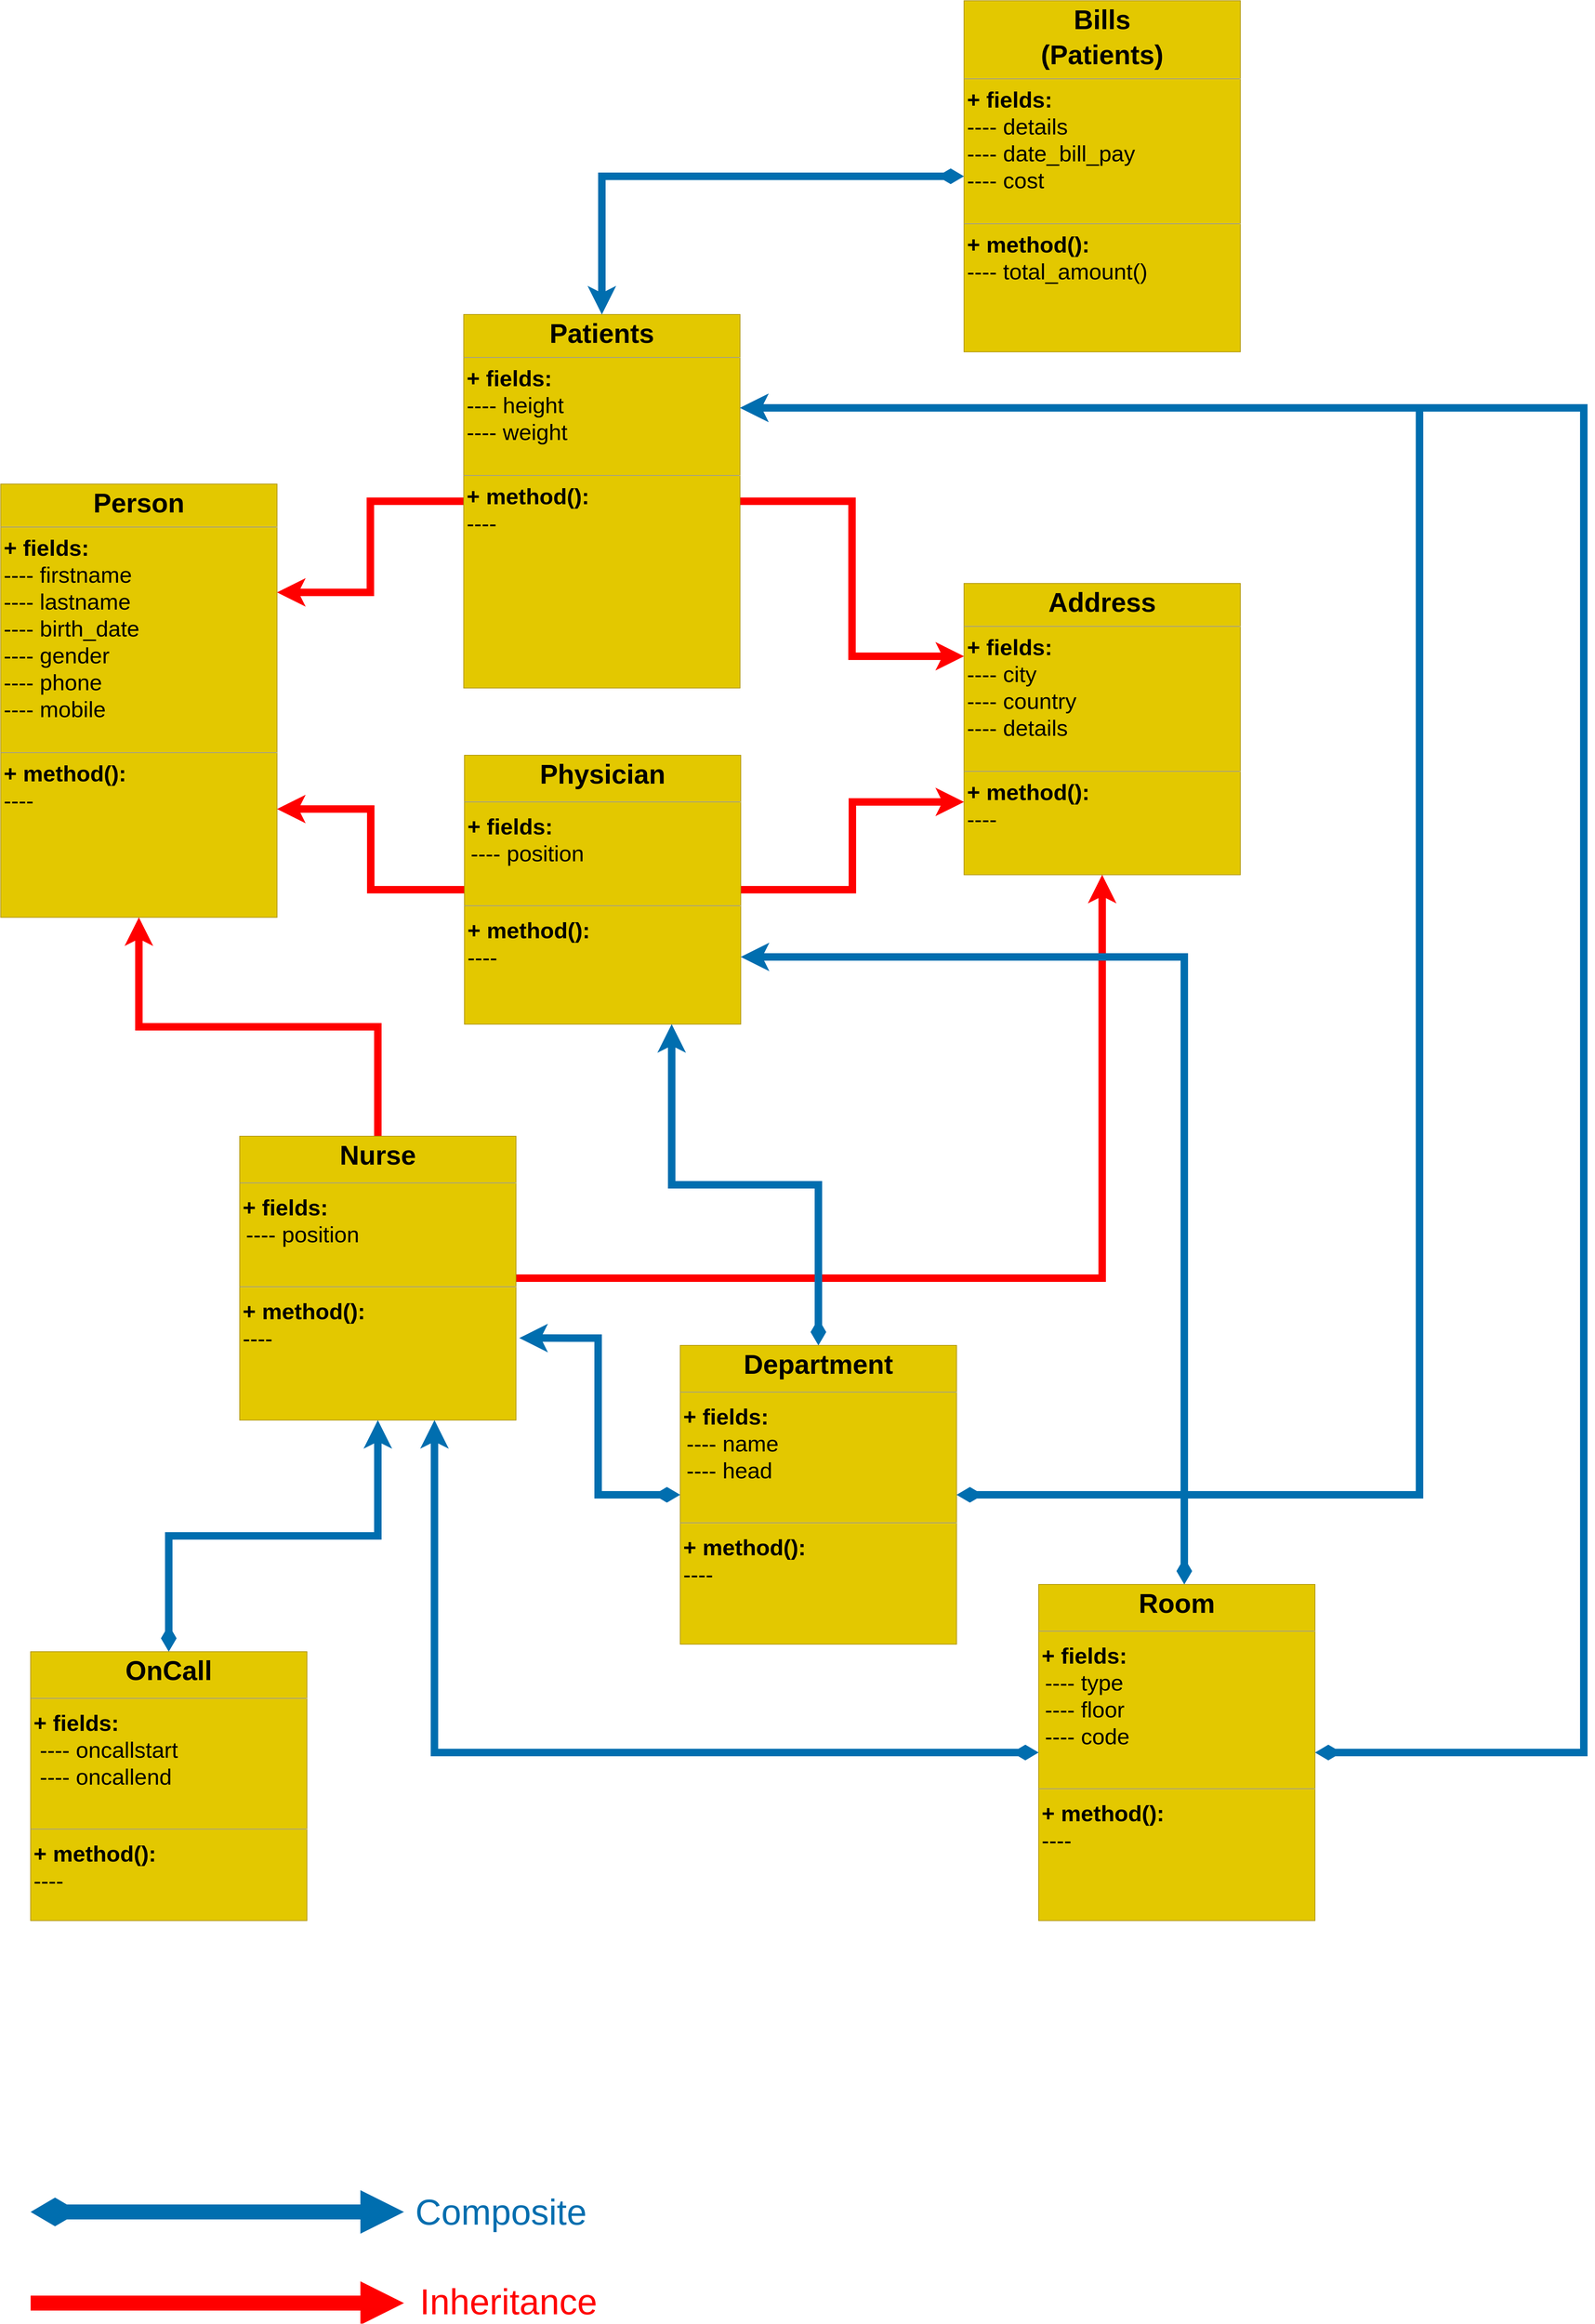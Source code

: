 <mxfile version="13.6.5">
    <diagram id="4EZVcj2KVTil-zg5R6UK" name="Page-1">
        <mxGraphModel dx="7287" dy="2320" grid="1" gridSize="10" guides="1" tooltips="1" connect="1" arrows="1" fold="1" page="1" pageScale="1" pageWidth="2336" pageHeight="1654" math="0" shadow="0">
            <root>
                <mxCell id="0"/>
                <mxCell id="1" parent="0"/>
                <mxCell id="23" style="edgeStyle=orthogonalEdgeStyle;rounded=0;orthogonalLoop=1;jettySize=auto;html=1;strokeColor=#FF0000;strokeWidth=10;entryX=1;entryY=0.75;entryDx=0;entryDy=0;" parent="1" source="17" target="21" edge="1">
                    <mxGeometry relative="1" as="geometry"/>
                </mxCell>
                <mxCell id="26" style="edgeStyle=orthogonalEdgeStyle;rounded=0;orthogonalLoop=1;jettySize=auto;html=1;entryX=0;entryY=0.75;entryDx=0;entryDy=0;strokeColor=#FF0000;strokeWidth=10;" parent="1" source="17" target="24" edge="1">
                    <mxGeometry relative="1" as="geometry"/>
                </mxCell>
                <mxCell id="17" value="&lt;p style=&quot;margin: 0px ; margin-top: 4px ; text-align: center&quot;&gt;&lt;span style=&quot;font-size: 36px&quot;&gt;&lt;b&gt;Physician&lt;/b&gt;&lt;/span&gt;&lt;/p&gt;&lt;hr size=&quot;1&quot;&gt;&lt;p style=&quot;margin: 0px ; margin-left: 4px&quot;&gt;&lt;font style=&quot;font-size: 30px&quot;&gt;&lt;b&gt;+ fields:&lt;/b&gt;&lt;/font&gt;&lt;span&gt;&amp;nbsp;&lt;/span&gt;&lt;/p&gt;&amp;nbsp;---- position&lt;p style=&quot;margin: 0px ; margin-left: 4px&quot;&gt;&lt;font style=&quot;font-size: 30px&quot;&gt;&lt;br&gt;&lt;/font&gt;&lt;/p&gt;&lt;hr size=&quot;1&quot;&gt;&lt;p style=&quot;margin: 0px ; margin-left: 4px&quot;&gt;&lt;font style=&quot;font-size: 30px&quot;&gt;&lt;b&gt;+ method():&lt;/b&gt;&lt;/font&gt;&lt;/p&gt;&lt;p style=&quot;margin: 0px ; margin-left: 4px&quot;&gt;&lt;font style=&quot;font-size: 30px&quot;&gt;----&amp;nbsp;&lt;/font&gt;&lt;br&gt;&lt;/p&gt;" style="verticalAlign=top;align=left;overflow=fill;fontSize=30;fontFamily=Helvetica;html=1;fillColor=#e3c800;strokeColor=#B09500;fontColor=#000000;" parent="1" vertex="1">
                    <mxGeometry x="681" y="1010" width="370" height="360" as="geometry"/>
                </mxCell>
                <mxCell id="22" style="edgeStyle=orthogonalEdgeStyle;rounded=0;orthogonalLoop=1;jettySize=auto;html=1;entryX=1;entryY=0.25;entryDx=0;entryDy=0;strokeWidth=10;fillColor=#a20025;strokeColor=#FF0000;" parent="1" source="19" target="21" edge="1">
                    <mxGeometry relative="1" as="geometry"/>
                </mxCell>
                <mxCell id="25" style="edgeStyle=orthogonalEdgeStyle;rounded=0;orthogonalLoop=1;jettySize=auto;html=1;entryX=0;entryY=0.25;entryDx=0;entryDy=0;strokeColor=#FF0000;strokeWidth=10;" parent="1" source="19" target="24" edge="1">
                    <mxGeometry relative="1" as="geometry"/>
                </mxCell>
                <mxCell id="19" value="&lt;p style=&quot;margin: 0px ; margin-top: 4px ; text-align: center&quot;&gt;&lt;span style=&quot;font-size: 36px&quot;&gt;&lt;b&gt;Patients&lt;/b&gt;&lt;/span&gt;&lt;/p&gt;&lt;hr size=&quot;1&quot;&gt;&lt;p style=&quot;margin: 0px 0px 0px 4px ; font-size: 30px&quot;&gt;&lt;font style=&quot;font-size: 30px&quot;&gt;&lt;b&gt;+ fields:&lt;/b&gt;&lt;/font&gt;&lt;/p&gt;&lt;p style=&quot;margin: 0px 0px 0px 4px ; font-size: 30px&quot;&gt;&lt;font style=&quot;font-size: 30px&quot;&gt;---- height&lt;/font&gt;&lt;/p&gt;&lt;p style=&quot;margin: 0px 0px 0px 4px ; font-size: 30px&quot;&gt;&lt;font style=&quot;font-size: 30px&quot;&gt;---- weight&lt;/font&gt;&lt;/p&gt;&lt;p style=&quot;margin: 0px ; margin-left: 4px&quot;&gt;&lt;span style=&quot;font-size: 24px&quot;&gt;&lt;br&gt;&lt;/span&gt;&lt;/p&gt;&lt;hr size=&quot;1&quot;&gt;&lt;p style=&quot;margin: 0px 0px 0px 4px ; font-size: 30px&quot;&gt;&lt;font style=&quot;font-size: 30px&quot;&gt;&lt;b&gt;+ method():&lt;/b&gt;&lt;/font&gt;&lt;/p&gt;&lt;p style=&quot;margin: 0px 0px 0px 4px ; font-size: 30px&quot;&gt;&lt;font style=&quot;font-size: 30px&quot;&gt;----&amp;nbsp;&lt;/font&gt;&lt;br&gt;&lt;/p&gt;" style="verticalAlign=top;align=left;overflow=fill;fontSize=20;fontFamily=Helvetica;html=1;fillColor=#e3c800;strokeColor=#B09500;fontColor=#000000;" parent="1" vertex="1">
                    <mxGeometry x="680" y="420" width="370" height="500" as="geometry"/>
                </mxCell>
                <mxCell id="21" value="&lt;p style=&quot;margin: 0px ; margin-top: 4px ; text-align: center&quot;&gt;&lt;span style=&quot;font-size: 36px&quot;&gt;&lt;b&gt;Person&lt;/b&gt;&lt;/span&gt;&lt;/p&gt;&lt;hr size=&quot;1&quot;&gt;&lt;p style=&quot;margin: 0px 0px 0px 4px ; font-size: 30px&quot;&gt;&lt;font style=&quot;font-size: 30px&quot;&gt;&lt;b&gt;+ fields:&lt;br&gt;&lt;/b&gt;&lt;/font&gt;&lt;/p&gt;&lt;p style=&quot;margin: 0px 0px 0px 4px ; font-size: 30px&quot;&gt;&lt;font style=&quot;font-size: 30px&quot;&gt;---- firstname&lt;/font&gt;&lt;/p&gt;&lt;p style=&quot;margin: 0px 0px 0px 4px ; font-size: 30px&quot;&gt;&lt;font style=&quot;font-size: 30px&quot;&gt;---- lastname&lt;br&gt;&lt;/font&gt;&lt;/p&gt;&lt;p style=&quot;margin: 0px 0px 0px 4px ; font-size: 30px&quot;&gt;&lt;font style=&quot;font-size: 30px&quot;&gt;---- birth_date&lt;br&gt;&lt;/font&gt;&lt;/p&gt;&lt;p style=&quot;margin: 0px 0px 0px 4px ; font-size: 30px&quot;&gt;&lt;font style=&quot;font-size: 30px&quot;&gt;---- gender&lt;/font&gt;&lt;/p&gt;&lt;p style=&quot;margin: 0px 0px 0px 4px ; font-size: 30px&quot;&gt;&lt;font style=&quot;font-size: 30px&quot;&gt;---- phone&lt;br&gt;&lt;/font&gt;&lt;/p&gt;&lt;p style=&quot;margin: 0px 0px 0px 4px ; font-size: 30px&quot;&gt;&lt;font style=&quot;font-size: 30px&quot;&gt;---- mobile&lt;/font&gt;&lt;span style=&quot;font-size: 24px&quot;&gt;&lt;br&gt;&lt;/span&gt;&lt;/p&gt;&lt;p style=&quot;margin: 0px ; margin-left: 4px&quot;&gt;&lt;span style=&quot;font-size: 24px&quot;&gt;&lt;br&gt;&lt;/span&gt;&lt;/p&gt;&lt;hr size=&quot;1&quot;&gt;&lt;p style=&quot;margin: 0px 0px 0px 4px ; font-size: 30px&quot;&gt;&lt;font style=&quot;font-size: 30px&quot;&gt;&lt;b&gt;+ method():&lt;/b&gt;&lt;/font&gt;&lt;/p&gt;&lt;p style=&quot;margin: 0px 0px 0px 4px ; font-size: 30px&quot;&gt;&lt;font style=&quot;font-size: 30px&quot;&gt;----&amp;nbsp;&lt;/font&gt;&lt;br&gt;&lt;/p&gt;" style="verticalAlign=top;align=left;overflow=fill;fontSize=20;fontFamily=Helvetica;html=1;fillColor=#e3c800;strokeColor=#B09500;fontColor=#000000;" parent="1" vertex="1">
                    <mxGeometry x="60" y="647" width="370" height="580" as="geometry"/>
                </mxCell>
                <mxCell id="24" value="&lt;p style=&quot;margin: 0px ; margin-top: 4px ; text-align: center&quot;&gt;&lt;span style=&quot;font-size: 36px&quot;&gt;&lt;b&gt;Address&lt;/b&gt;&lt;/span&gt;&lt;/p&gt;&lt;hr size=&quot;1&quot;&gt;&lt;p style=&quot;margin: 0px 0px 0px 4px ; font-size: 30px&quot;&gt;&lt;font style=&quot;font-size: 30px&quot;&gt;&lt;b&gt;+ fields:&lt;br&gt;&lt;/b&gt;&lt;/font&gt;&lt;/p&gt;&lt;p style=&quot;margin: 0px 0px 0px 4px ; font-size: 30px&quot;&gt;&lt;font style=&quot;font-size: 30px&quot;&gt;---- city&lt;/font&gt;&lt;/p&gt;&lt;p style=&quot;margin: 0px 0px 0px 4px ; font-size: 30px&quot;&gt;&lt;font style=&quot;font-size: 30px&quot;&gt;---- country&lt;br&gt;&lt;/font&gt;&lt;/p&gt;&lt;p style=&quot;margin: 0px 0px 0px 4px ; font-size: 30px&quot;&gt;&lt;font style=&quot;font-size: 30px&quot;&gt;---- details&lt;/font&gt;&lt;/p&gt;&lt;p style=&quot;margin: 0px ; margin-left: 4px&quot;&gt;&lt;span style=&quot;font-size: 24px&quot;&gt;&lt;br&gt;&lt;/span&gt;&lt;/p&gt;&lt;hr size=&quot;1&quot;&gt;&lt;p style=&quot;margin: 0px 0px 0px 4px ; font-size: 30px&quot;&gt;&lt;font style=&quot;font-size: 30px&quot;&gt;&lt;b&gt;+ method():&lt;/b&gt;&lt;/font&gt;&lt;/p&gt;&lt;p style=&quot;margin: 0px 0px 0px 4px ; font-size: 30px&quot;&gt;&lt;font style=&quot;font-size: 30px&quot;&gt;----&amp;nbsp;&lt;/font&gt;&lt;br&gt;&lt;/p&gt;" style="verticalAlign=top;align=left;overflow=fill;fontSize=20;fontFamily=Helvetica;html=1;fillColor=#e3c800;strokeColor=#B09500;fontColor=#000000;" parent="1" vertex="1">
                    <mxGeometry x="1350" y="780" width="370" height="390" as="geometry"/>
                </mxCell>
                <mxCell id="28" style="edgeStyle=orthogonalEdgeStyle;rounded=0;orthogonalLoop=1;jettySize=auto;html=1;entryX=0.5;entryY=0;entryDx=0;entryDy=0;strokeWidth=10;startArrow=diamondThin;startFill=1;fillColor=#1ba1e2;strokeColor=#006EAF;" parent="1" source="27" target="19" edge="1">
                    <mxGeometry relative="1" as="geometry"/>
                </mxCell>
                <mxCell id="27" value="&lt;p style=&quot;margin: 0px ; margin-top: 4px ; text-align: center&quot;&gt;&lt;span style=&quot;font-size: 36px&quot;&gt;&lt;b&gt;Bills&lt;/b&gt;&lt;/span&gt;&lt;/p&gt;&lt;p style=&quot;margin: 0px ; margin-top: 4px ; text-align: center&quot;&gt;&lt;span style=&quot;font-size: 36px&quot;&gt;&lt;b&gt;(Patients)&lt;/b&gt;&lt;/span&gt;&lt;/p&gt;&lt;hr size=&quot;1&quot;&gt;&lt;p style=&quot;margin: 0px 0px 0px 4px ; font-size: 30px&quot;&gt;&lt;font style=&quot;font-size: 30px&quot;&gt;&lt;b&gt;+ fields:&lt;br&gt;&lt;/b&gt;&lt;/font&gt;&lt;/p&gt;&lt;p style=&quot;margin: 0px 0px 0px 4px ; font-size: 30px&quot;&gt;&lt;font style=&quot;font-size: 30px&quot;&gt;---- details&lt;b&gt;&lt;br&gt;&lt;/b&gt;&lt;/font&gt;&lt;/p&gt;&lt;p style=&quot;margin: 0px 0px 0px 4px ; font-size: 30px&quot;&gt;&lt;font style=&quot;font-size: 30px&quot;&gt;---- date_bill_pay&lt;/font&gt;&lt;/p&gt;&lt;p style=&quot;margin: 0px 0px 0px 4px ; font-size: 30px&quot;&gt;&lt;font style=&quot;font-size: 30px&quot;&gt;---- cost&lt;br&gt;&lt;/font&gt;&lt;/p&gt;&lt;p style=&quot;margin: 0px ; margin-left: 4px&quot;&gt;&lt;span style=&quot;font-size: 24px&quot;&gt;&lt;br&gt;&lt;/span&gt;&lt;/p&gt;&lt;hr size=&quot;1&quot;&gt;&lt;p style=&quot;margin: 0px 0px 0px 4px ; font-size: 30px&quot;&gt;&lt;font style=&quot;font-size: 30px&quot;&gt;&lt;b&gt;+ method():&lt;/b&gt;&lt;/font&gt;&lt;/p&gt;&lt;p style=&quot;margin: 0px 0px 0px 4px ; font-size: 30px&quot;&gt;&lt;font style=&quot;font-size: 30px&quot;&gt;---- total_amount()&lt;/font&gt;&lt;br&gt;&lt;/p&gt;" style="verticalAlign=top;align=left;overflow=fill;fontSize=20;fontFamily=Helvetica;html=1;fillColor=#e3c800;strokeColor=#B09500;fontColor=#000000;" parent="1" vertex="1">
                    <mxGeometry x="1350" width="370" height="470" as="geometry"/>
                </mxCell>
                <mxCell id="30" style="edgeStyle=orthogonalEdgeStyle;rounded=0;orthogonalLoop=1;jettySize=auto;html=1;fillColor=#e51400;strokeWidth=10;strokeColor=#FF0000;" edge="1" parent="1" source="29" target="21">
                    <mxGeometry relative="1" as="geometry"/>
                </mxCell>
                <mxCell id="31" style="edgeStyle=orthogonalEdgeStyle;rounded=0;orthogonalLoop=1;jettySize=auto;html=1;entryX=0.5;entryY=1;entryDx=0;entryDy=0;strokeColor=#FF0000;strokeWidth=10;" edge="1" parent="1" source="29" target="24">
                    <mxGeometry relative="1" as="geometry"/>
                </mxCell>
                <mxCell id="29" value="&lt;p style=&quot;margin: 0px ; margin-top: 4px ; text-align: center&quot;&gt;&lt;span style=&quot;font-size: 36px&quot;&gt;&lt;b&gt;Nurse&lt;/b&gt;&lt;/span&gt;&lt;/p&gt;&lt;hr size=&quot;1&quot;&gt;&lt;p style=&quot;margin: 0px ; margin-left: 4px&quot;&gt;&lt;font style=&quot;font-size: 30px&quot;&gt;&lt;b&gt;+ fields:&lt;/b&gt;&lt;/font&gt;&lt;span&gt;&amp;nbsp;&lt;/span&gt;&lt;/p&gt;&amp;nbsp;---- position&lt;p style=&quot;margin: 0px ; margin-left: 4px&quot;&gt;&lt;font style=&quot;font-size: 30px&quot;&gt;&lt;br&gt;&lt;/font&gt;&lt;/p&gt;&lt;hr size=&quot;1&quot;&gt;&lt;p style=&quot;margin: 0px ; margin-left: 4px&quot;&gt;&lt;font style=&quot;font-size: 30px&quot;&gt;&lt;b&gt;+ method():&lt;/b&gt;&lt;/font&gt;&lt;/p&gt;&lt;p style=&quot;margin: 0px ; margin-left: 4px&quot;&gt;&lt;font style=&quot;font-size: 30px&quot;&gt;----&amp;nbsp;&lt;/font&gt;&lt;br&gt;&lt;/p&gt;" style="verticalAlign=top;align=left;overflow=fill;fontSize=30;fontFamily=Helvetica;html=1;fillColor=#e3c800;strokeColor=#B09500;fontColor=#000000;" vertex="1" parent="1">
                    <mxGeometry x="380" y="1520" width="370" height="380" as="geometry"/>
                </mxCell>
                <mxCell id="33" style="edgeStyle=orthogonalEdgeStyle;rounded=0;orthogonalLoop=1;jettySize=auto;html=1;entryX=0.5;entryY=1;entryDx=0;entryDy=0;strokeColor=#006EAF;strokeWidth=10;startArrow=diamondThin;startFill=1;" edge="1" parent="1" source="32" target="29">
                    <mxGeometry relative="1" as="geometry"/>
                </mxCell>
                <mxCell id="32" value="&lt;p style=&quot;margin: 0px ; margin-top: 4px ; text-align: center&quot;&gt;&lt;span style=&quot;font-size: 36px&quot;&gt;&lt;b&gt;OnCall&lt;/b&gt;&lt;/span&gt;&lt;/p&gt;&lt;hr size=&quot;1&quot;&gt;&lt;p style=&quot;margin: 0px ; margin-left: 4px&quot;&gt;&lt;font style=&quot;font-size: 30px&quot;&gt;&lt;b&gt;+ fields:&lt;/b&gt;&lt;/font&gt;&lt;span&gt;&amp;nbsp;&lt;/span&gt;&lt;/p&gt;&lt;p style=&quot;margin: 0px ; margin-left: 4px&quot;&gt;&lt;font style=&quot;font-size: 30px&quot;&gt;&amp;nbsp;---- oncallstart&lt;br&gt;&amp;nbsp;---- oncallend&lt;br&gt;&lt;/font&gt;&lt;/p&gt;&lt;p style=&quot;margin: 0px ; margin-left: 4px&quot;&gt;&lt;font style=&quot;font-size: 30px&quot;&gt;&lt;br&gt;&lt;/font&gt;&lt;/p&gt;&lt;hr size=&quot;1&quot;&gt;&lt;p style=&quot;margin: 0px ; margin-left: 4px&quot;&gt;&lt;font style=&quot;font-size: 30px&quot;&gt;&lt;b&gt;+ method():&lt;/b&gt;&lt;/font&gt;&lt;/p&gt;&lt;p style=&quot;margin: 0px ; margin-left: 4px&quot;&gt;&lt;font style=&quot;font-size: 30px&quot;&gt;----&amp;nbsp;&lt;/font&gt;&lt;br&gt;&lt;/p&gt;" style="verticalAlign=top;align=left;overflow=fill;fontSize=30;fontFamily=Helvetica;html=1;fillColor=#e3c800;strokeColor=#B09500;fontColor=#000000;" vertex="1" parent="1">
                    <mxGeometry x="100" y="2210" width="370" height="360" as="geometry"/>
                </mxCell>
                <mxCell id="38" style="edgeStyle=orthogonalEdgeStyle;rounded=0;orthogonalLoop=1;jettySize=auto;html=1;entryX=0.75;entryY=1;entryDx=0;entryDy=0;startArrow=diamondThin;startFill=1;strokeColor=#006EAF;strokeWidth=10;" edge="1" parent="1" source="34" target="17">
                    <mxGeometry relative="1" as="geometry"/>
                </mxCell>
                <mxCell id="40" style="edgeStyle=orthogonalEdgeStyle;rounded=0;orthogonalLoop=1;jettySize=auto;html=1;entryX=1.012;entryY=0.711;entryDx=0;entryDy=0;entryPerimeter=0;startArrow=diamondThin;startFill=1;strokeColor=#006EAF;strokeWidth=10;" edge="1" parent="1" source="34" target="29">
                    <mxGeometry relative="1" as="geometry"/>
                </mxCell>
                <mxCell id="41" style="edgeStyle=orthogonalEdgeStyle;rounded=0;orthogonalLoop=1;jettySize=auto;html=1;entryX=1;entryY=0.25;entryDx=0;entryDy=0;startArrow=diamondThin;startFill=1;strokeColor=#006EAF;strokeWidth=10;" edge="1" parent="1" source="34" target="19">
                    <mxGeometry relative="1" as="geometry">
                        <Array as="points">
                            <mxPoint x="1960" y="2000"/>
                            <mxPoint x="1960" y="545"/>
                        </Array>
                    </mxGeometry>
                </mxCell>
                <mxCell id="34" value="&lt;p style=&quot;margin: 0px ; margin-top: 4px ; text-align: center&quot;&gt;&lt;span style=&quot;font-size: 36px&quot;&gt;&lt;b&gt;Department&lt;/b&gt;&lt;/span&gt;&lt;/p&gt;&lt;hr size=&quot;1&quot;&gt;&lt;p style=&quot;margin: 0px ; margin-left: 4px&quot;&gt;&lt;font style=&quot;font-size: 30px&quot;&gt;&lt;b&gt;+ fields:&lt;/b&gt;&lt;/font&gt;&lt;span&gt;&amp;nbsp;&lt;/span&gt;&lt;/p&gt;&amp;nbsp;---- name&lt;br&gt;&amp;nbsp;---- head&lt;br&gt;&lt;p style=&quot;margin: 0px ; margin-left: 4px&quot;&gt;&lt;font style=&quot;font-size: 30px&quot;&gt;&lt;br&gt;&lt;/font&gt;&lt;/p&gt;&lt;hr size=&quot;1&quot;&gt;&lt;p style=&quot;margin: 0px ; margin-left: 4px&quot;&gt;&lt;font style=&quot;font-size: 30px&quot;&gt;&lt;b&gt;+ method():&lt;/b&gt;&lt;/font&gt;&lt;/p&gt;&lt;p style=&quot;margin: 0px ; margin-left: 4px&quot;&gt;&lt;font style=&quot;font-size: 30px&quot;&gt;----&amp;nbsp;&lt;/font&gt;&lt;br&gt;&lt;/p&gt;" style="verticalAlign=top;align=left;overflow=fill;fontSize=30;fontFamily=Helvetica;html=1;fillColor=#e3c800;strokeColor=#B09500;fontColor=#000000;" vertex="1" parent="1">
                    <mxGeometry x="970" y="1800" width="370" height="400" as="geometry"/>
                </mxCell>
                <mxCell id="36" style="edgeStyle=orthogonalEdgeStyle;rounded=0;orthogonalLoop=1;jettySize=auto;html=1;entryX=0.705;entryY=1;entryDx=0;entryDy=0;entryPerimeter=0;startArrow=diamondThin;startFill=1;strokeColor=#006EAF;strokeWidth=10;" edge="1" parent="1" source="35" target="29">
                    <mxGeometry relative="1" as="geometry"/>
                </mxCell>
                <mxCell id="39" style="edgeStyle=orthogonalEdgeStyle;rounded=0;orthogonalLoop=1;jettySize=auto;html=1;entryX=1;entryY=0.75;entryDx=0;entryDy=0;startArrow=diamondThin;startFill=1;strokeColor=#006EAF;strokeWidth=10;" edge="1" parent="1" source="35" target="17">
                    <mxGeometry relative="1" as="geometry">
                        <Array as="points">
                            <mxPoint x="1645" y="1280"/>
                        </Array>
                    </mxGeometry>
                </mxCell>
                <mxCell id="42" style="edgeStyle=orthogonalEdgeStyle;rounded=0;orthogonalLoop=1;jettySize=auto;html=1;entryX=1;entryY=0.25;entryDx=0;entryDy=0;startArrow=diamondThin;startFill=1;strokeColor=#006EAF;strokeWidth=10;" edge="1" parent="1" source="35" target="19">
                    <mxGeometry relative="1" as="geometry">
                        <Array as="points">
                            <mxPoint x="2180" y="2345"/>
                            <mxPoint x="2180" y="545"/>
                        </Array>
                    </mxGeometry>
                </mxCell>
                <mxCell id="35" value="&lt;p style=&quot;margin: 0px ; margin-top: 4px ; text-align: center&quot;&gt;&lt;span style=&quot;font-size: 36px&quot;&gt;&lt;b&gt;Room&lt;/b&gt;&lt;/span&gt;&lt;/p&gt;&lt;hr size=&quot;1&quot;&gt;&lt;p style=&quot;margin: 0px ; margin-left: 4px&quot;&gt;&lt;font style=&quot;font-size: 30px&quot;&gt;&lt;b&gt;+ fields:&lt;/b&gt;&lt;/font&gt;&lt;span&gt;&amp;nbsp;&lt;/span&gt;&lt;/p&gt;&amp;nbsp;---- type&lt;br&gt;&amp;nbsp;---- floor&lt;br&gt;&amp;nbsp;---- code&lt;br&gt;&lt;p style=&quot;margin: 0px ; margin-left: 4px&quot;&gt;&lt;font style=&quot;font-size: 30px&quot;&gt;&lt;br&gt;&lt;/font&gt;&lt;/p&gt;&lt;hr size=&quot;1&quot;&gt;&lt;p style=&quot;margin: 0px ; margin-left: 4px&quot;&gt;&lt;font style=&quot;font-size: 30px&quot;&gt;&lt;b&gt;+ method():&lt;/b&gt;&lt;/font&gt;&lt;/p&gt;&lt;p style=&quot;margin: 0px ; margin-left: 4px&quot;&gt;&lt;font style=&quot;font-size: 30px&quot;&gt;----&amp;nbsp;&lt;/font&gt;&lt;br&gt;&lt;/p&gt;" style="verticalAlign=top;align=left;overflow=fill;fontSize=30;fontFamily=Helvetica;html=1;fillColor=#e3c800;strokeColor=#B09500;fontColor=#000000;" vertex="1" parent="1">
                    <mxGeometry x="1450" y="2120" width="370" height="450" as="geometry"/>
                </mxCell>
                <mxCell id="45" value="&lt;br&gt;" style="endArrow=block;endFill=1;html=1;edgeStyle=orthogonalEdgeStyle;align=left;verticalAlign=top;strokeWidth=20;startArrow=diamondThin;startFill=1;strokeColor=#006EAF;" edge="1" parent="1">
                    <mxGeometry x="-1" relative="1" as="geometry">
                        <mxPoint x="100" y="2960" as="sourcePoint"/>
                        <mxPoint x="600" y="2960" as="targetPoint"/>
                    </mxGeometry>
                </mxCell>
                <mxCell id="47" value="&lt;br&gt;" style="endArrow=block;endFill=1;html=1;edgeStyle=orthogonalEdgeStyle;align=left;verticalAlign=top;strokeWidth=20;startArrow=none;startFill=0;strokeColor=#FF0000;" edge="1" parent="1">
                    <mxGeometry x="-1" relative="1" as="geometry">
                        <mxPoint x="100" y="3082.0" as="sourcePoint"/>
                        <mxPoint x="600" y="3082.0" as="targetPoint"/>
                    </mxGeometry>
                </mxCell>
                <mxCell id="48" value="&lt;font style=&quot;font-size: 48px&quot; color=&quot;#006eaf&quot;&gt;Composite&lt;/font&gt;" style="text;html=1;strokeColor=none;fillColor=none;align=center;verticalAlign=middle;whiteSpace=wrap;rounded=0;" vertex="1" parent="1">
                    <mxGeometry x="710" y="2950" width="40" height="20" as="geometry"/>
                </mxCell>
                <mxCell id="49" value="&lt;font style=&quot;font-size: 48px&quot; color=&quot;#ff0000&quot;&gt;Inheritance&lt;/font&gt;" style="text;html=1;strokeColor=none;fillColor=none;align=center;verticalAlign=middle;whiteSpace=wrap;rounded=0;" vertex="1" parent="1">
                    <mxGeometry x="720" y="3070" width="40" height="20" as="geometry"/>
                </mxCell>
            </root>
        </mxGraphModel>
    </diagram>
</mxfile>